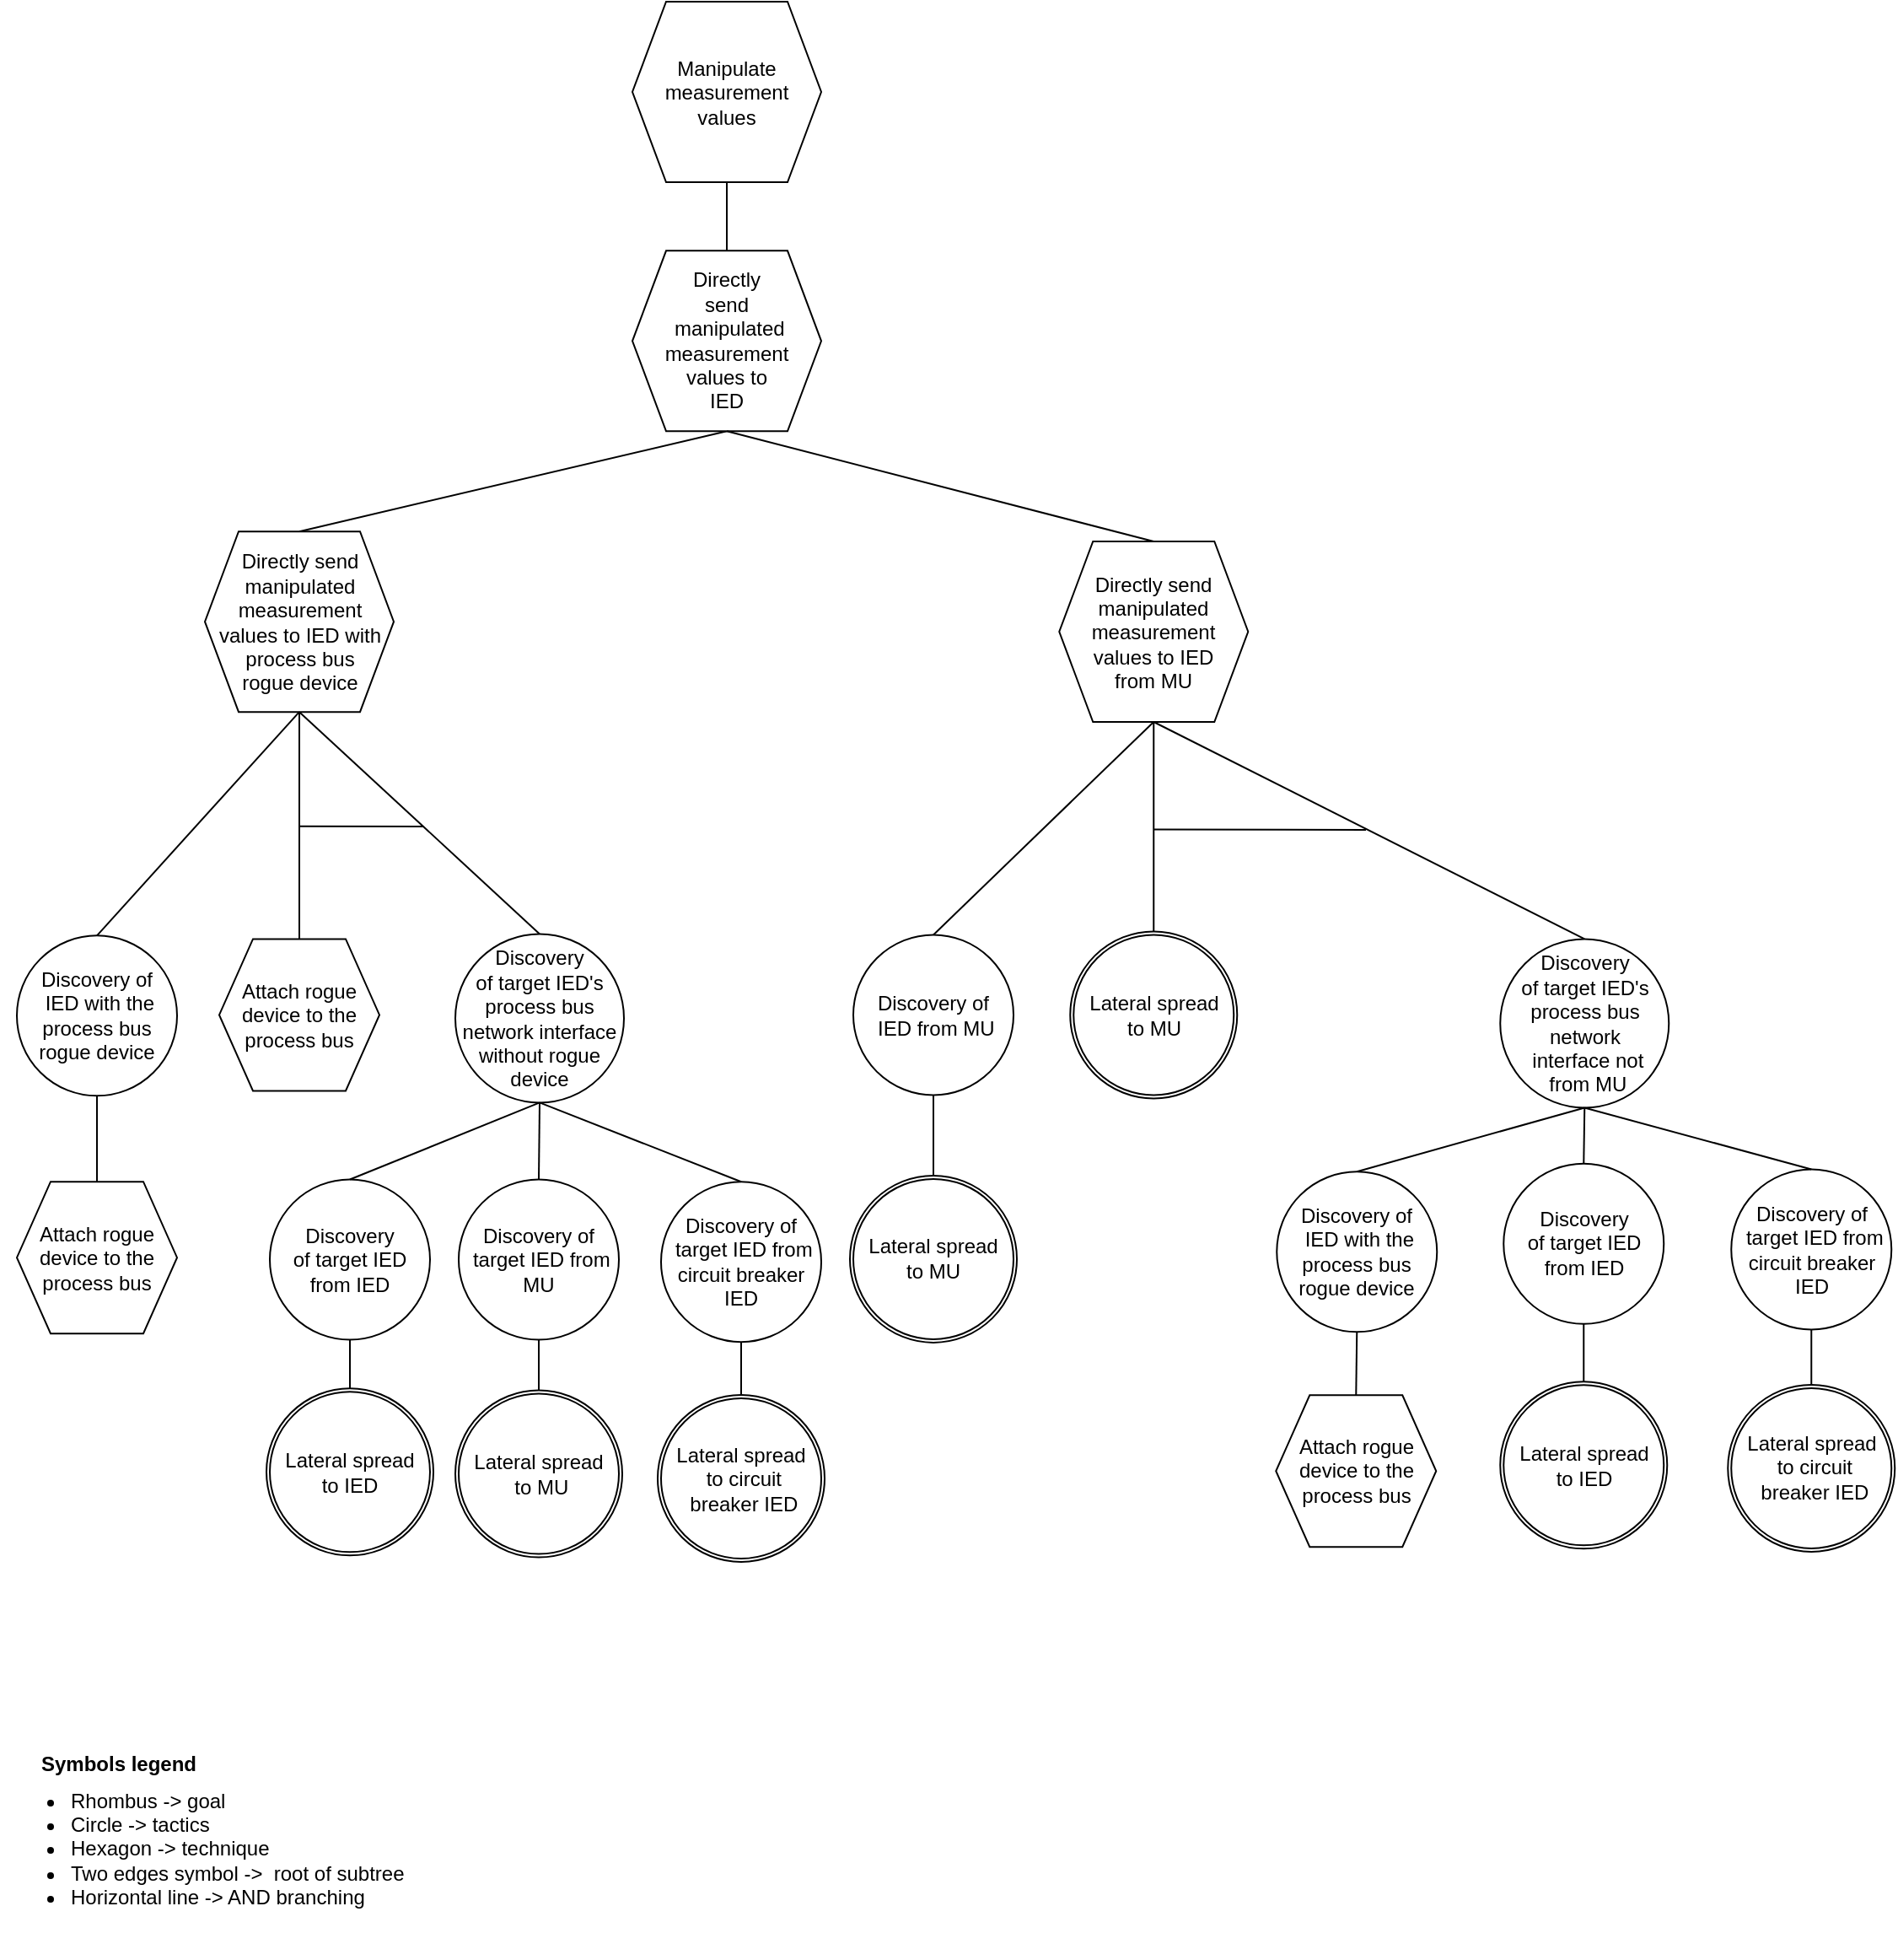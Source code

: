 <mxfile version="16.1.2" type="device"><diagram id="xbHYeiGO_CIbIeRIyyaW" name="Page-1"><mxGraphModel dx="3732" dy="875" grid="1" gridSize="10" guides="1" tooltips="1" connect="1" arrows="1" fold="1" page="1" pageScale="1" pageWidth="850" pageHeight="1100" math="0" shadow="0"><root><mxCell id="0"/><mxCell id="1" parent="0"/><mxCell id="q_Y1FQsj2ikYlkpA-Gyn-50" value="&lt;font style=&quot;font-size: 12px&quot;&gt;Symbols legend&lt;/font&gt;" style="text;strokeColor=none;fillColor=none;html=1;fontSize=24;fontStyle=1;verticalAlign=middle;align=center;" parent="1" vertex="1"><mxGeometry x="-2530" y="1100.7" width="100" height="40" as="geometry"/></mxCell><mxCell id="q_Y1FQsj2ikYlkpA-Gyn-52" value="&lt;ul&gt;&lt;li&gt;&lt;span&gt;Rhombus -&amp;gt; goal&lt;/span&gt;&lt;/li&gt;&lt;li&gt;&lt;span&gt;Circle -&amp;gt; tactics&lt;/span&gt;&lt;br&gt;&lt;/li&gt;&lt;li&gt;Hexagon -&amp;gt; technique&lt;/li&gt;&lt;li&gt;Two edges symbol -&amp;gt;&amp;nbsp; root of subtree&lt;/li&gt;&lt;li&gt;Horizontal line -&amp;gt; AND branching&lt;/li&gt;&lt;/ul&gt;" style="text;strokeColor=none;fillColor=none;html=1;whiteSpace=wrap;verticalAlign=middle;overflow=hidden;fontSize=12;" parent="1" vertex="1"><mxGeometry x="-2550" y="1110.7" width="256" height="129.3" as="geometry"/></mxCell><mxCell id="9H-tE4e6yT4y3pQhg7dt-3" value="" style="endArrow=none;html=1;rounded=0;entryX=0.5;entryY=0;entryDx=0;entryDy=0;exitX=0.5;exitY=1;exitDx=0;exitDy=0;" parent="1" source="nbdmeN9ukbkjmMOt9uIb-3" target="2dhj_4RlpSU6l_lUr5A2-26" edge="1"><mxGeometry width="50" height="50" relative="1" as="geometry"><mxPoint x="-1280" y="283.52" as="sourcePoint"/><mxPoint x="-1273" y="349.46" as="targetPoint"/></mxGeometry></mxCell><mxCell id="9H-tE4e6yT4y3pQhg7dt-4" value="" style="endArrow=none;html=1;rounded=0;exitX=0.5;exitY=0;exitDx=0;exitDy=0;entryX=0.5;entryY=1;entryDx=0;entryDy=0;" parent="1" source="nbdmeN9ukbkjmMOt9uIb-3" target="nbdmeN9ukbkjmMOt9uIb-6" edge="1"><mxGeometry width="50" height="50" relative="1" as="geometry"><mxPoint x="-916.79" y="221.5" as="sourcePoint"/><mxPoint x="-168.25" y="140.5" as="targetPoint"/></mxGeometry></mxCell><mxCell id="nbdmeN9ukbkjmMOt9uIb-3" value="Directly &lt;br&gt;send&lt;br&gt;&amp;nbsp;manipulated measurement values to &lt;br&gt;IED" style="shape=hexagon;perimeter=hexagonPerimeter2;whiteSpace=wrap;html=1;fixedSize=1;" parent="1" vertex="1"><mxGeometry x="-2175" y="227.64" width="112" height="107" as="geometry"/></mxCell><mxCell id="nbdmeN9ukbkjmMOt9uIb-6" value="Manipulate measurement values" style="shape=hexagon;perimeter=hexagonPerimeter2;whiteSpace=wrap;html=1;fixedSize=1;" parent="1" vertex="1"><mxGeometry x="-2175" y="80" width="112" height="107" as="geometry"/></mxCell><mxCell id="XJ2tN9Py6yjStrmt5Zez-1" value="Attach rogue device to the process bus" style="shape=hexagon;perimeter=hexagonPerimeter2;whiteSpace=wrap;html=1;fixedSize=1;" parent="1" vertex="1"><mxGeometry x="-2540" y="779.6" width="95" height="90" as="geometry"/></mxCell><mxCell id="XJ2tN9Py6yjStrmt5Zez-3" value="" style="endArrow=none;html=1;rounded=0;entryX=0.5;entryY=0;entryDx=0;entryDy=0;exitX=0.5;exitY=1;exitDx=0;exitDy=0;" parent="1" source="XJ2tN9Py6yjStrmt5Zez-5" target="XJ2tN9Py6yjStrmt5Zez-1" edge="1"><mxGeometry width="50" height="50" relative="1" as="geometry"><mxPoint x="-2472.75" y="739.45" as="sourcePoint"/><mxPoint x="-2492.75" y="779.45" as="targetPoint"/></mxGeometry></mxCell><mxCell id="XJ2tN9Py6yjStrmt5Zez-5" value="Discovery of&lt;br&gt;&amp;nbsp;IED with the process bus rogue device" style="ellipse;whiteSpace=wrap;html=1;aspect=fixed;" parent="1" vertex="1"><mxGeometry x="-2540" y="633.65" width="95" height="95" as="geometry"/></mxCell><mxCell id="jbwDA76QQzVgQkV8scoy-10" value="" style="endArrow=none;html=1;rounded=0;exitX=0.5;exitY=1;exitDx=0;exitDy=0;entryX=0.5;entryY=0;entryDx=0;entryDy=0;" parent="1" source="nbdmeN9ukbkjmMOt9uIb-3" target="2dhj_4RlpSU6l_lUr5A2-30" edge="1"><mxGeometry width="50" height="50" relative="1" as="geometry"><mxPoint x="-1049.25" y="308.55" as="sourcePoint"/><mxPoint x="-971.25" y="328.55" as="targetPoint"/></mxGeometry></mxCell><mxCell id="UMl55oz8q9rSYLJt5LJV-1" value="Discovery of&lt;br&gt;&amp;nbsp;IED from MU" style="ellipse;whiteSpace=wrap;html=1;aspect=fixed;" parent="1" vertex="1"><mxGeometry x="-2044" y="633.21" width="95" height="95" as="geometry"/></mxCell><mxCell id="UMl55oz8q9rSYLJt5LJV-4" value="" style="endArrow=none;html=1;rounded=0;entryX=0.5;entryY=1;entryDx=0;entryDy=0;" parent="1" source="Eut872XBqRHc3ZrEKKBh-3" target="UMl55oz8q9rSYLJt5LJV-1" edge="1"><mxGeometry width="50" height="50" relative="1" as="geometry"><mxPoint x="-2050" y="760" as="sourcePoint"/><mxPoint x="-1982.5" y="787.17" as="targetPoint"/><Array as="points"/></mxGeometry></mxCell><mxCell id="2dhj_4RlpSU6l_lUr5A2-26" value="Directly send manipulated measurement values to IED with process bus &lt;br&gt;rogue device" style="shape=hexagon;perimeter=hexagonPerimeter2;whiteSpace=wrap;html=1;fixedSize=1;" parent="1" vertex="1"><mxGeometry x="-2428.5" y="394.08" width="112" height="107" as="geometry"/></mxCell><mxCell id="2dhj_4RlpSU6l_lUr5A2-29" value="" style="endArrow=none;html=1;rounded=0;exitX=0.5;exitY=1;exitDx=0;exitDy=0;entryX=0.5;entryY=0;entryDx=0;entryDy=0;" parent="1" source="2dhj_4RlpSU6l_lUr5A2-26" target="XJ2tN9Py6yjStrmt5Zez-5" edge="1"><mxGeometry width="50" height="50" relative="1" as="geometry"><mxPoint x="-2176.5" y="591.67" as="sourcePoint"/><mxPoint x="-2187" y="491.74" as="targetPoint"/></mxGeometry></mxCell><mxCell id="2dhj_4RlpSU6l_lUr5A2-30" value="Directly send manipulated measurement values to IED &lt;br&gt;from MU" style="shape=hexagon;perimeter=hexagonPerimeter2;whiteSpace=wrap;html=1;fixedSize=1;" parent="1" vertex="1"><mxGeometry x="-1921.87" y="400.0" width="112" height="107" as="geometry"/></mxCell><mxCell id="2dhj_4RlpSU6l_lUr5A2-31" value="" style="endArrow=none;html=1;rounded=0;exitX=0.5;exitY=1;exitDx=0;exitDy=0;entryX=0.5;entryY=0;entryDx=0;entryDy=0;" parent="1" source="2dhj_4RlpSU6l_lUr5A2-30" target="UMl55oz8q9rSYLJt5LJV-1" edge="1"><mxGeometry width="50" height="50" relative="1" as="geometry"><mxPoint x="-1997.62" y="536.85" as="sourcePoint"/><mxPoint x="-2151.37" y="579.28" as="targetPoint"/></mxGeometry></mxCell><mxCell id="smcJVb3WNA7G4AS9atrX-1" value="" style="endArrow=none;html=1;rounded=0;exitX=0.5;exitY=1;exitDx=0;exitDy=0;entryX=0.5;entryY=0;entryDx=0;entryDy=0;" parent="1" source="2dhj_4RlpSU6l_lUr5A2-26" target="smcJVb3WNA7G4AS9atrX-4" edge="1"><mxGeometry width="50" height="50" relative="1" as="geometry"><mxPoint x="-2304" y="484.69" as="sourcePoint"/><mxPoint x="-2493" y="384.69" as="targetPoint"/></mxGeometry></mxCell><mxCell id="smcJVb3WNA7G4AS9atrX-2" value="" style="endArrow=none;html=1;rounded=0;exitX=0.5;exitY=1;exitDx=0;exitDy=0;entryX=0.5;entryY=0;entryDx=0;entryDy=0;" parent="1" source="2dhj_4RlpSU6l_lUr5A2-26" target="Wc3BPldIsUcrUfqzeBYM-33" edge="1"><mxGeometry width="50" height="50" relative="1" as="geometry"><mxPoint x="-2304" y="484.69" as="sourcePoint"/><mxPoint x="-2348" y="609.19" as="targetPoint"/></mxGeometry></mxCell><mxCell id="smcJVb3WNA7G4AS9atrX-3" value="" style="endArrow=none;html=1;rounded=0;" parent="1" edge="1"><mxGeometry width="50" height="50" relative="1" as="geometry"><mxPoint x="-2372" y="568.86" as="sourcePoint"/><mxPoint x="-2299" y="569" as="targetPoint"/></mxGeometry></mxCell><mxCell id="smcJVb3WNA7G4AS9atrX-4" value="Attach rogue device to the process bus" style="shape=hexagon;perimeter=hexagonPerimeter2;whiteSpace=wrap;html=1;fixedSize=1;" parent="1" vertex="1"><mxGeometry x="-2420" y="635.71" width="95" height="90" as="geometry"/></mxCell><mxCell id="Wc3BPldIsUcrUfqzeBYM-32" value="" style="endArrow=none;html=1;rounded=0;entryX=0.5;entryY=0;entryDx=0;entryDy=0;" parent="1" source="Wc3BPldIsUcrUfqzeBYM-34" edge="1"><mxGeometry width="50" height="50" relative="1" as="geometry"><mxPoint x="-2342.25" y="876.76" as="sourcePoint"/><mxPoint x="-2342.5" y="907.26" as="targetPoint"/></mxGeometry></mxCell><mxCell id="Wc3BPldIsUcrUfqzeBYM-33" value="Discovery&lt;br&gt;of target IED's process bus network interface without rogue device" style="ellipse;whiteSpace=wrap;html=1;aspect=fixed;" parent="1" vertex="1"><mxGeometry x="-2280" y="632.72" width="100" height="100" as="geometry"/></mxCell><mxCell id="Wc3BPldIsUcrUfqzeBYM-34" value="Discovery&lt;br&gt;of target IED from IED" style="ellipse;whiteSpace=wrap;html=1;aspect=fixed;" parent="1" vertex="1"><mxGeometry x="-2390" y="778.26" width="95" height="95" as="geometry"/></mxCell><mxCell id="Wc3BPldIsUcrUfqzeBYM-35" value="" style="endArrow=none;html=1;rounded=0;entryX=0.5;entryY=0;entryDx=0;entryDy=0;exitX=0.5;exitY=1;exitDx=0;exitDy=0;" parent="1" source="Wc3BPldIsUcrUfqzeBYM-33" target="Wc3BPldIsUcrUfqzeBYM-34" edge="1"><mxGeometry width="50" height="50" relative="1" as="geometry"><mxPoint x="-2233" y="739.22" as="sourcePoint"/><mxPoint x="-2236.5" y="713.6" as="targetPoint"/></mxGeometry></mxCell><mxCell id="Wc3BPldIsUcrUfqzeBYM-45" value="Discovery of&lt;br&gt;&amp;nbsp;target IED from MU" style="ellipse;whiteSpace=wrap;html=1;aspect=fixed;" parent="1" vertex="1"><mxGeometry x="-2278" y="778.26" width="95" height="95" as="geometry"/></mxCell><mxCell id="Wc3BPldIsUcrUfqzeBYM-46" value="" style="endArrow=none;html=1;rounded=0;entryX=0.5;entryY=1;entryDx=0;entryDy=0;" parent="1" target="Wc3BPldIsUcrUfqzeBYM-45" edge="1"><mxGeometry width="50" height="50" relative="1" as="geometry"><mxPoint x="-2230.5" y="905.26" as="sourcePoint"/><mxPoint x="-2218" y="868.76" as="targetPoint"/><Array as="points"/></mxGeometry></mxCell><mxCell id="Wc3BPldIsUcrUfqzeBYM-47" value="" style="endArrow=none;html=1;rounded=0;entryX=0.5;entryY=0;entryDx=0;entryDy=0;exitX=0.5;exitY=1;exitDx=0;exitDy=0;" parent="1" source="Wc3BPldIsUcrUfqzeBYM-33" target="Wc3BPldIsUcrUfqzeBYM-45" edge="1"><mxGeometry width="50" height="50" relative="1" as="geometry"><mxPoint x="-2292.5" y="729.22" as="sourcePoint"/><mxPoint x="-2207" y="719.1" as="targetPoint"/></mxGeometry></mxCell><mxCell id="D7rPpnNwgxipxdSlEya6-10" value="Discovery of&lt;br&gt;&amp;nbsp;target IED from circuit breaker IED" style="ellipse;whiteSpace=wrap;html=1;aspect=fixed;" parent="1" vertex="1"><mxGeometry x="-2158" y="779.6" width="95" height="95" as="geometry"/></mxCell><mxCell id="D7rPpnNwgxipxdSlEya6-12" value="" style="endArrow=none;html=1;rounded=0;exitX=0.5;exitY=1;exitDx=0;exitDy=0;entryX=0.5;entryY=0;entryDx=0;entryDy=0;" parent="1" source="Wc3BPldIsUcrUfqzeBYM-33" target="D7rPpnNwgxipxdSlEya6-10" edge="1"><mxGeometry width="50" height="50" relative="1" as="geometry"><mxPoint x="-2220.5" y="736.72" as="sourcePoint"/><mxPoint x="-2332.5" y="788.26" as="targetPoint"/></mxGeometry></mxCell><mxCell id="D7rPpnNwgxipxdSlEya6-49" value="" style="endArrow=none;html=1;rounded=0;exitX=0.5;exitY=1;exitDx=0;exitDy=0;entryX=0.5;entryY=0;entryDx=0;entryDy=0;" parent="1" source="2dhj_4RlpSU6l_lUr5A2-30" edge="1"><mxGeometry width="50" height="50" relative="1" as="geometry"><mxPoint x="-1987.37" y="519.31" as="sourcePoint"/><mxPoint x="-1865.87" y="641.54" as="targetPoint"/></mxGeometry></mxCell><mxCell id="D7rPpnNwgxipxdSlEya6-50" value="" style="endArrow=none;html=1;rounded=0;exitX=0.5;exitY=1;exitDx=0;exitDy=0;entryX=0.5;entryY=0;entryDx=0;entryDy=0;" parent="1" source="2dhj_4RlpSU6l_lUr5A2-30" target="D7rPpnNwgxipxdSlEya6-68" edge="1"><mxGeometry width="50" height="50" relative="1" as="geometry"><mxPoint x="-1855.87" y="517" as="sourcePoint"/><mxPoint x="-1713.37" y="647.62" as="targetPoint"/></mxGeometry></mxCell><mxCell id="D7rPpnNwgxipxdSlEya6-52" value="" style="endArrow=none;html=1;rounded=0;" parent="1" edge="1"><mxGeometry width="50" height="50" relative="1" as="geometry"><mxPoint x="-1866" y="570.74" as="sourcePoint"/><mxPoint x="-1750" y="570.96" as="targetPoint"/><Array as="points"><mxPoint x="-1740" y="571"/></Array></mxGeometry></mxCell><mxCell id="D7rPpnNwgxipxdSlEya6-68" value="Discovery&lt;br&gt;of target IED's process bus network&lt;br&gt;&amp;nbsp;interface not&lt;br&gt;&amp;nbsp;from MU" style="ellipse;whiteSpace=wrap;html=1;aspect=fixed;" parent="1" vertex="1"><mxGeometry x="-1660.37" y="635.71" width="100" height="100" as="geometry"/></mxCell><mxCell id="D7rPpnNwgxipxdSlEya6-69" value="Discovery&lt;br&gt;of target IED from IED" style="ellipse;whiteSpace=wrap;html=1;aspect=fixed;" parent="1" vertex="1"><mxGeometry x="-1658.37" y="768.87" width="95" height="95" as="geometry"/></mxCell><mxCell id="D7rPpnNwgxipxdSlEya6-70" value="" style="endArrow=none;html=1;rounded=0;entryX=0.5;entryY=0;entryDx=0;entryDy=0;exitX=0.5;exitY=1;exitDx=0;exitDy=0;" parent="1" source="D7rPpnNwgxipxdSlEya6-68" target="D7rPpnNwgxipxdSlEya6-69" edge="1"><mxGeometry width="50" height="50" relative="1" as="geometry"><mxPoint x="-1613.37" y="746.38" as="sourcePoint"/><mxPoint x="-1616.87" y="720.76" as="targetPoint"/></mxGeometry></mxCell><mxCell id="D7rPpnNwgxipxdSlEya6-83" value="" style="endArrow=none;html=1;rounded=0;entryX=0.5;entryY=0;entryDx=0;entryDy=0;exitX=0.5;exitY=1;exitDx=0;exitDy=0;" parent="1" source="D7rPpnNwgxipxdSlEya6-68" target="D7rPpnNwgxipxdSlEya6-86" edge="1"><mxGeometry width="50" height="50" relative="1" as="geometry"><mxPoint x="-1611.37" y="746.38" as="sourcePoint"/><mxPoint x="-1726.12" y="772.57" as="targetPoint"/></mxGeometry></mxCell><mxCell id="D7rPpnNwgxipxdSlEya6-84" value="Attach rogue device to the process bus" style="shape=hexagon;perimeter=hexagonPerimeter2;whiteSpace=wrap;html=1;fixedSize=1;" parent="1" vertex="1"><mxGeometry x="-1793.37" y="906.14" width="95" height="90" as="geometry"/></mxCell><mxCell id="D7rPpnNwgxipxdSlEya6-85" value="" style="endArrow=none;html=1;rounded=0;entryX=0.5;entryY=0;entryDx=0;entryDy=0;exitX=0.5;exitY=1;exitDx=0;exitDy=0;" parent="1" source="D7rPpnNwgxipxdSlEya6-86" target="D7rPpnNwgxipxdSlEya6-84" edge="1"><mxGeometry width="50" height="50" relative="1" as="geometry"><mxPoint x="-1746.12" y="1078.14" as="sourcePoint"/><mxPoint x="-1766.12" y="1118.14" as="targetPoint"/></mxGeometry></mxCell><mxCell id="D7rPpnNwgxipxdSlEya6-86" value="Discovery of&lt;br&gt;&amp;nbsp;IED with the process bus rogue device" style="ellipse;whiteSpace=wrap;html=1;aspect=fixed;" parent="1" vertex="1"><mxGeometry x="-1792.87" y="773.64" width="95" height="95" as="geometry"/></mxCell><mxCell id="D7rPpnNwgxipxdSlEya6-96" value="Discovery of&lt;br&gt;&amp;nbsp;target IED from circuit breaker IED" style="ellipse;whiteSpace=wrap;html=1;aspect=fixed;" parent="1" vertex="1"><mxGeometry x="-1523.37" y="772.21" width="95" height="95" as="geometry"/></mxCell><mxCell id="D7rPpnNwgxipxdSlEya6-97" value="" style="endArrow=none;html=1;rounded=0;entryX=0.5;entryY=1;entryDx=0;entryDy=0;" parent="1" target="D7rPpnNwgxipxdSlEya6-96" edge="1"><mxGeometry width="50" height="50" relative="1" as="geometry"><mxPoint x="-1475.87" y="906.16" as="sourcePoint"/><mxPoint x="-1463.37" y="862.71" as="targetPoint"/><Array as="points"/></mxGeometry></mxCell><mxCell id="D7rPpnNwgxipxdSlEya6-98" value="" style="endArrow=none;html=1;rounded=0;exitX=0.5;exitY=1;exitDx=0;exitDy=0;entryX=0.5;entryY=0;entryDx=0;entryDy=0;" parent="1" source="D7rPpnNwgxipxdSlEya6-68" target="D7rPpnNwgxipxdSlEya6-96" edge="1"><mxGeometry width="50" height="50" relative="1" as="geometry"><mxPoint x="-1473.37" y="721.78" as="sourcePoint"/><mxPoint x="-1575.37" y="783.32" as="targetPoint"/></mxGeometry></mxCell><mxCell id="yaJKkz-B93BoxuXkvXco-1" value="" style="ellipse;whiteSpace=wrap;html=1;aspect=fixed;" parent="1" vertex="1"><mxGeometry x="-2392" y="902.13" width="99" height="99" as="geometry"/></mxCell><mxCell id="yaJKkz-B93BoxuXkvXco-2" value="Lateral spread&lt;br&gt;to IED" style="ellipse;whiteSpace=wrap;html=1;aspect=fixed;" parent="1" vertex="1"><mxGeometry x="-2390" y="904.13" width="95" height="95" as="geometry"/></mxCell><mxCell id="yaJKkz-B93BoxuXkvXco-3" value="" style="ellipse;whiteSpace=wrap;html=1;aspect=fixed;" parent="1" vertex="1"><mxGeometry x="-2280" y="903.26" width="99" height="99" as="geometry"/></mxCell><mxCell id="yaJKkz-B93BoxuXkvXco-4" value="Lateral spread&lt;br&gt;&amp;nbsp;to MU" style="ellipse;whiteSpace=wrap;html=1;aspect=fixed;" parent="1" vertex="1"><mxGeometry x="-2278" y="905.26" width="95" height="95" as="geometry"/></mxCell><mxCell id="yaJKkz-B93BoxuXkvXco-5" value="" style="endArrow=none;html=1;rounded=0;entryX=0.5;entryY=1;entryDx=0;entryDy=0;" parent="1" target="D7rPpnNwgxipxdSlEya6-10" edge="1"><mxGeometry width="50" height="50" relative="1" as="geometry"><mxPoint x="-2110.5" y="908.0" as="sourcePoint"/><mxPoint x="-2128" y="876.06" as="targetPoint"/><Array as="points"/></mxGeometry></mxCell><mxCell id="yaJKkz-B93BoxuXkvXco-6" value="" style="ellipse;whiteSpace=wrap;html=1;aspect=fixed;" parent="1" vertex="1"><mxGeometry x="-2160" y="906.0" width="99" height="99" as="geometry"/></mxCell><mxCell id="yaJKkz-B93BoxuXkvXco-7" value="Lateral spread&lt;br&gt;&amp;nbsp;to circuit&lt;br&gt;&amp;nbsp;breaker IED" style="ellipse;whiteSpace=wrap;html=1;aspect=fixed;" parent="1" vertex="1"><mxGeometry x="-2158" y="908.0" width="95" height="95" as="geometry"/></mxCell><mxCell id="yaJKkz-B93BoxuXkvXco-10" value="" style="ellipse;whiteSpace=wrap;html=1;aspect=fixed;" parent="1" vertex="1"><mxGeometry x="-1915.37" y="631.21" width="99" height="99" as="geometry"/></mxCell><mxCell id="yaJKkz-B93BoxuXkvXco-11" value="Lateral spread&lt;br&gt;to MU" style="ellipse;whiteSpace=wrap;html=1;aspect=fixed;" parent="1" vertex="1"><mxGeometry x="-1913.37" y="633.21" width="95" height="95" as="geometry"/></mxCell><mxCell id="yaJKkz-B93BoxuXkvXco-12" value="" style="endArrow=none;html=1;rounded=0;entryX=0.5;entryY=0;entryDx=0;entryDy=0;exitX=0.5;exitY=1;exitDx=0;exitDy=0;" parent="1" source="D7rPpnNwgxipxdSlEya6-69" target="yaJKkz-B93BoxuXkvXco-14" edge="1"><mxGeometry width="50" height="50" relative="1" as="geometry"><mxPoint x="-1630" y="870" as="sourcePoint"/><mxPoint x="-1610.62" y="888.27" as="targetPoint"/><Array as="points"/></mxGeometry></mxCell><mxCell id="yaJKkz-B93BoxuXkvXco-13" value="" style="ellipse;whiteSpace=wrap;html=1;aspect=fixed;" parent="1" vertex="1"><mxGeometry x="-1660.37" y="898.14" width="99" height="99" as="geometry"/></mxCell><mxCell id="yaJKkz-B93BoxuXkvXco-14" value="Lateral spread&lt;br&gt;to IED" style="ellipse;whiteSpace=wrap;html=1;aspect=fixed;" parent="1" vertex="1"><mxGeometry x="-1658.37" y="900.14" width="95" height="95" as="geometry"/></mxCell><mxCell id="yaJKkz-B93BoxuXkvXco-15" value="" style="ellipse;whiteSpace=wrap;html=1;aspect=fixed;" parent="1" vertex="1"><mxGeometry x="-1525.37" y="899.96" width="99" height="99" as="geometry"/></mxCell><mxCell id="yaJKkz-B93BoxuXkvXco-16" value="Lateral spread&lt;br&gt;&amp;nbsp;to circuit&lt;br&gt;&amp;nbsp;breaker IED" style="ellipse;whiteSpace=wrap;html=1;aspect=fixed;" parent="1" vertex="1"><mxGeometry x="-1523.37" y="901.96" width="95" height="95" as="geometry"/></mxCell><mxCell id="Eut872XBqRHc3ZrEKKBh-2" value="" style="ellipse;whiteSpace=wrap;html=1;aspect=fixed;" parent="1" vertex="1"><mxGeometry x="-2046" y="775.94" width="99" height="99" as="geometry"/></mxCell><mxCell id="Eut872XBqRHc3ZrEKKBh-3" value="Lateral spread&lt;br&gt;to MU" style="ellipse;whiteSpace=wrap;html=1;aspect=fixed;" parent="1" vertex="1"><mxGeometry x="-2044" y="777.94" width="95" height="95" as="geometry"/></mxCell></root></mxGraphModel></diagram></mxfile>